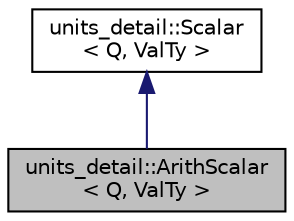 digraph "units_detail::ArithScalar&lt; Q, ValTy &gt;"
{
 // LATEX_PDF_SIZE
  edge [fontname="Helvetica",fontsize="10",labelfontname="Helvetica",labelfontsize="10"];
  node [fontname="Helvetica",fontsize="10",shape=record];
  Node1 [label="units_detail::ArithScalar\l\< Q, ValTy \>",height=0.2,width=0.4,color="black", fillcolor="grey75", style="filled", fontcolor="black",tooltip=" "];
  Node2 -> Node1 [dir="back",color="midnightblue",fontsize="10",style="solid",fontname="Helvetica"];
  Node2 [label="units_detail::Scalar\l\< Q, ValTy \>",height=0.2,width=0.4,color="black", fillcolor="white", style="filled",URL="$classunits__detail_1_1Scalar.html",tooltip=" "];
}
